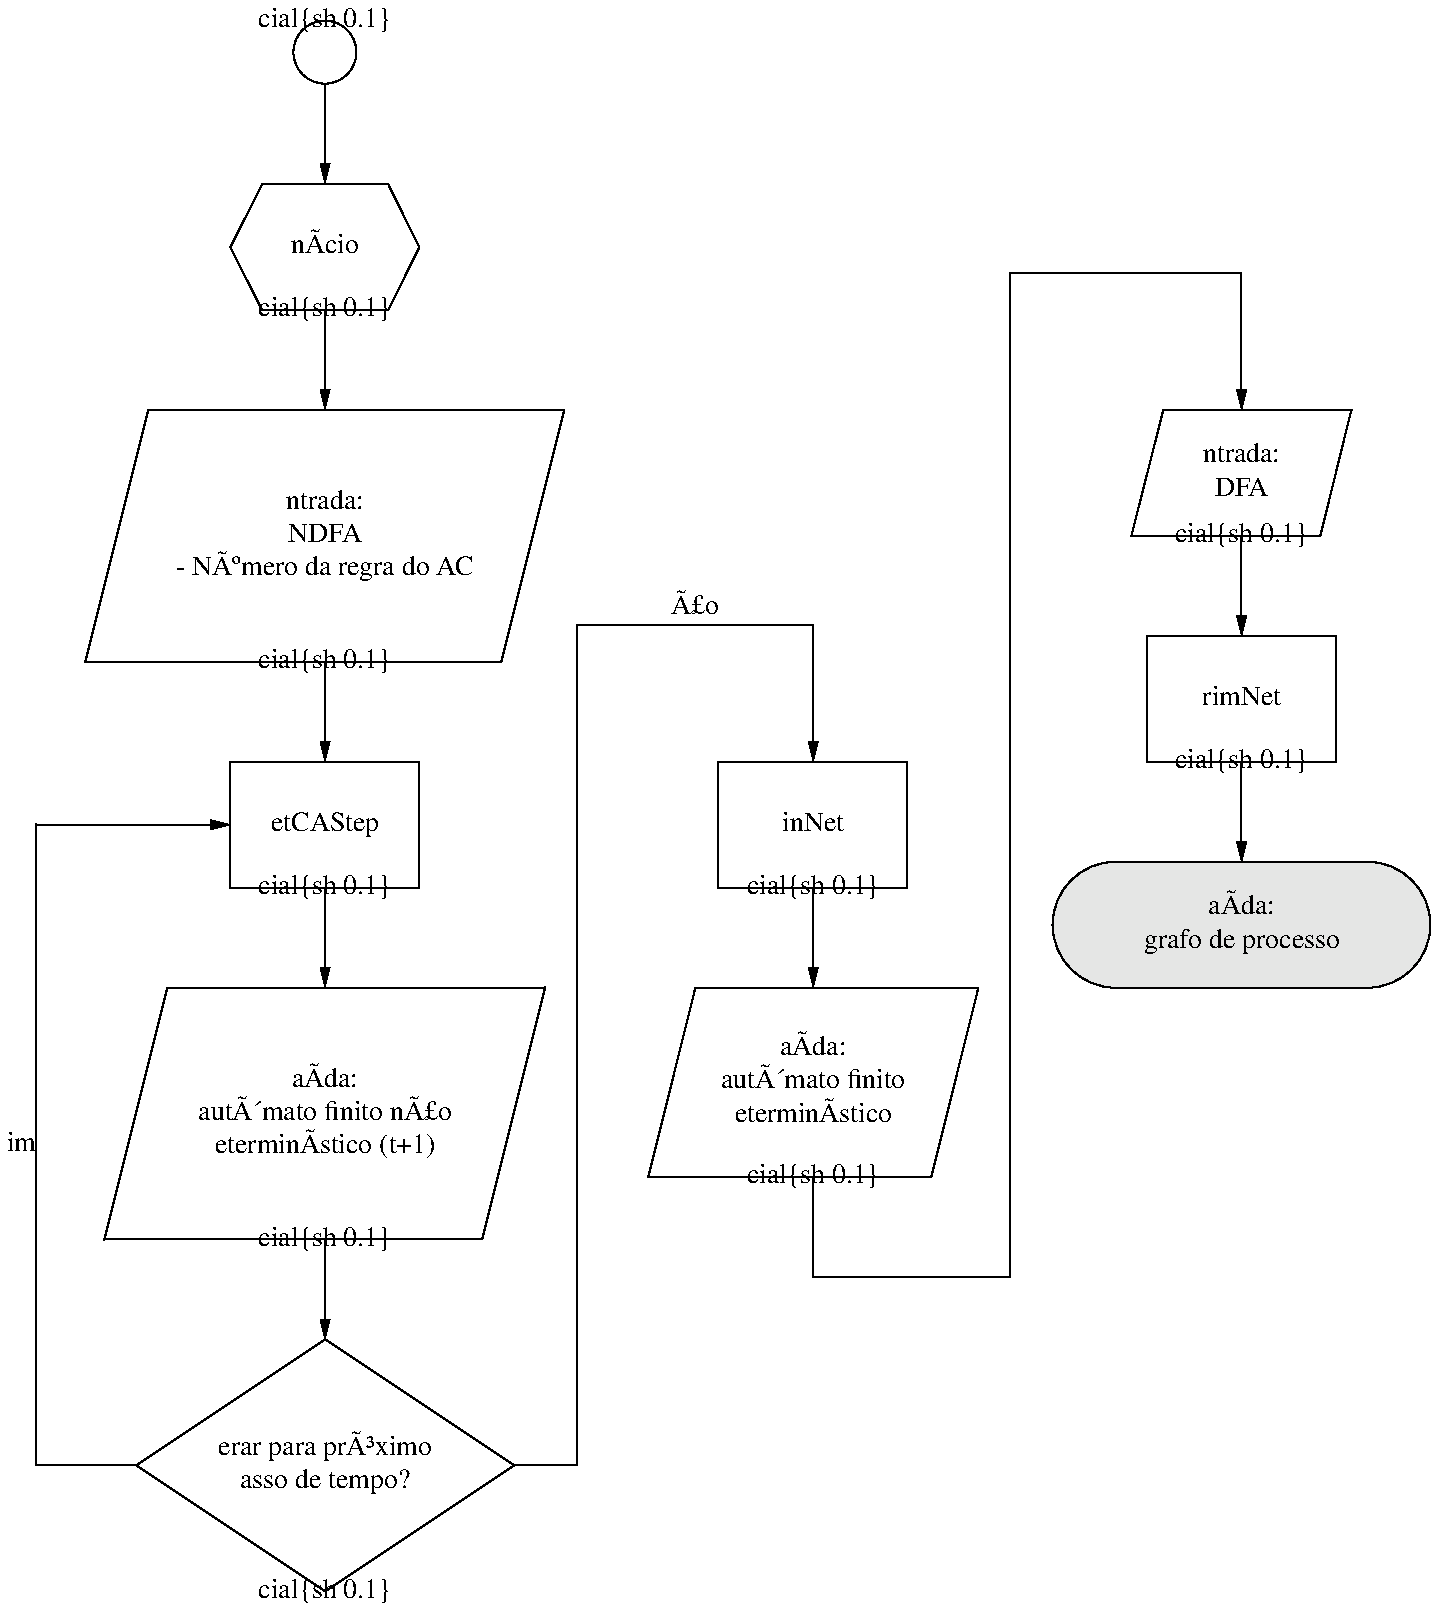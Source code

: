 .PS #20/25.4 #Scale drawing to 20/25.4 in = 20/25.4[in]/25.4[mm/in] = 20 mm
# FLOWCHART - Basic flow chart blocks.
scale=25.4 #Scale units from inches to mm
csize=2.0  #Cell size in mm
pstricks=0
dx=0; dy=2;
fillval = 0.1;
#sshade(): Starts shading of an arbitrary closed curve.
define sshade
{
  if pstricks==0 then 
  {
   sprintf("\special{sh %g}",0.1)
   #command "\special{sh 0.1}"
  } else 
  {
   #sprintf("\newgray{xcolor}{%s}",0.9)
   command "\newgray{xcolor}{0.9}"
   command "\pscustom[fillstyle=solid, fillcolor=xcolor]{"
  }
}
#eshade(): Ends shading of an arbitrary close curve.
define eshade
{ 
  if pstricks==1 then 
  {
   command "}%"
  }
}
define process
{[
  w=$1*12*csize; h=$2*8*csize;
  B: box wid w ht h invis;
  sshade;
  line from B.ne to B.nw to B.sw to B.se to B.ne;
  eshade;
  #$3 at B.c;
]}
# data(): parallelogram -> "data input/output block"
define data
{[
  w=$1*12*csize; h=$2*8*csize;
  dx=(h/4)/2;
  B: box wid w ht h invis;
  sshade;
  line from B.sw-(dx,0) to B.se-(dx,0) to B.ne+(dx,0) to B.nw+(dx,0) to B.sw-(dx,0);
  eshade;
  #$3 at B.c;
]}
define connector
{[
  r=$1*2*csize;
  sshade;
  B: circle rad r;
  eshade;
  #$3 at B.c;
]}
# decision(): rhomboid -> "if block"
define decision
{[
  w=$1*12*csize; h=$2*8*csize;
  B: box wid w ht h invis;
  sshade;
  line from B.n to B.e to B.s to B.w to B.n;
  eshade;
  #$3 at B.c;
]}
define preparation
{[
  w=$1*12*csize; h=$2*8*csize;
  dx=(h/2)/2;
  B: box wid w ht h invis;
  sshade;
  line from B.w to B.nw+(dx,0) to B.ne-(dx,0) to B.e to B.se-(dx,0) to B.sw+(dx,0) to B.w;
  eshade;
  #$3 at B.c;
]}
define terminator 
{[
  w=$1*12*csize; h=$2*4*csize;
  r=h/2;
  B: box wid w ht h rad 15 filled;
#  sshade;
#  line from B.sw+(r,0) to B.se-(r,0);
#  right; arc rad r from Here to B.ne-(r,0);
#  line from Here to B.nw+(r,0);
#  left; arc rad r from Here to B.sw+(r,0);
#  eshade;
  #$3 at B.c;
]}
define keying
{[
  w=$1*14*csize; h=$2*8*csize;
  dx=(h/4)/2;
  r=dx/2+(h/2)^2/(2*dx);
  B: box wid w ht h invis;
  sshade;
  line from B.sw+(dx,0) to B.se-(dx,0);
  left; arc rad r from Here to B.ne-(dx,0);
  line from Here to B.nw+(dx,0);
  right; arc rad r from Here to B.sw+(dx,0);
  eshade;
  #$3 at B.c;
]}
define keyboard
{[
  w=$1*12*csize; h=$2*5*csize;
  dy=(w/6)/2;
  B: box wid w ht h invis;
  sshade;
  line from B.nw-(0,dy) to B.sw to B.se to B.ne+(0,dy) to B.nw-(0,dy);
  eshade;
  #$3 at B.c;
]}
define document
{[
  w=$1*12*csize; h=$2*7*csize;
  dy=(w/6)/2;
  r=sqrt((w/2)^2+dy^2);
  B: box wid w ht h invis;
  sshade;
  line from B.se+(0,dy) to B.ne to B.nw to B.sw;
  up; arc rad w/2 from B.sw to B.s;
  arc cw rad r from B.s to B.se+(0,dy);
  eshade;
  #$3 at B.c;
]}
define display 
{[
  w=$1*12*csize; h=$2*8*csize;
  dx=1.5*(h/4)/2;
  r=dx/2+(h/2)^2/(2*dx);
  B: box wid w ht h invis;
  sshade;
  line from B.sw+(4*dx/1.5,0) to B.se-(dx,0);
  left; arc rad r from Here to B.ne-(dx,0);
  line from Here to B.nw+(4*dx/1.5,0);
  arc rad r from Here to B.w;
  right; arc rad r from Here to B.sw+(4*dx/1.5,0);
  eshade;
  #$3 at B.c;
]}
#--- END OF MACROS ---


down;
connector(1);
arrow;
H0: preparation(1,1); "\sf Início" at H0.c;
move to H0.B.s;
arrow;
NDFA: data(2.2,2);  "\sf Entrada:" "\sf - NDFA" "- Número da regra do AC" at NDFA.c;
move to NDFA.B.s;
arrow;
NetCAStep: process(1,1); "\sf NetCAStep" at NetCAStep.c;
move to NetCAStep.B.s;
arrow;
O0: data(2,2); "\sf Saída:" "\sf - autômato finito não" "\sf determinístico (t+1)" at O0.c;
move to O0.B.s;
arrow;
R0: decision(2,2); "\sf Gerar para próximo" "\sf passo de tempo?" at R0.c;
move to NetCAStep.B.ne;
move right 50;
down;
MinNet: process(1,1); "\sf MinNet" at MinNet.c;
move to MinNet.B.s;
down;
arrow;
MinNetOut: data(1.5,1.5); "\sf Saída:" "\sf - autômato finito" "\sf determinístico" at MinNetOut.c;
move to NDFA.B.ne;
move right 90;
down;
InputDFA: data(1,1); "\sf Entrada:" "\sf - DFA" at InputDFA.c;
move to InputDFA.B.s;
down;
arrow;
TrimNet: process(1,1); "\sf TrimNet" at TrimNet.c;
move to TrimNet.B.s;
arrow;
ProcessGraph: terminator(2,2); "\sf Saída:" "\sf - grafo de processo" at ProcessGraph.c;
line from R0.w left;
line up NetCAStep.w.y-R0.w.y "\sf Sim" rjust;
arrow to NetCAStep.w;
line from R0.e right 8;
line up MinNet.w.y-R0.e.y then up then up;
line right MinNet.n.x-8-R0.e.x "\sf Não" above;
arrow to MinNet.n;
line from MinNetOut.s down then right 25 then up then up InputDFA.w.y-MinNetOut.s.y \
then up then up then right InputDFA.n.x-25-MinNetOut.s.x;
arrow down to InputDFA.n;
.PE

